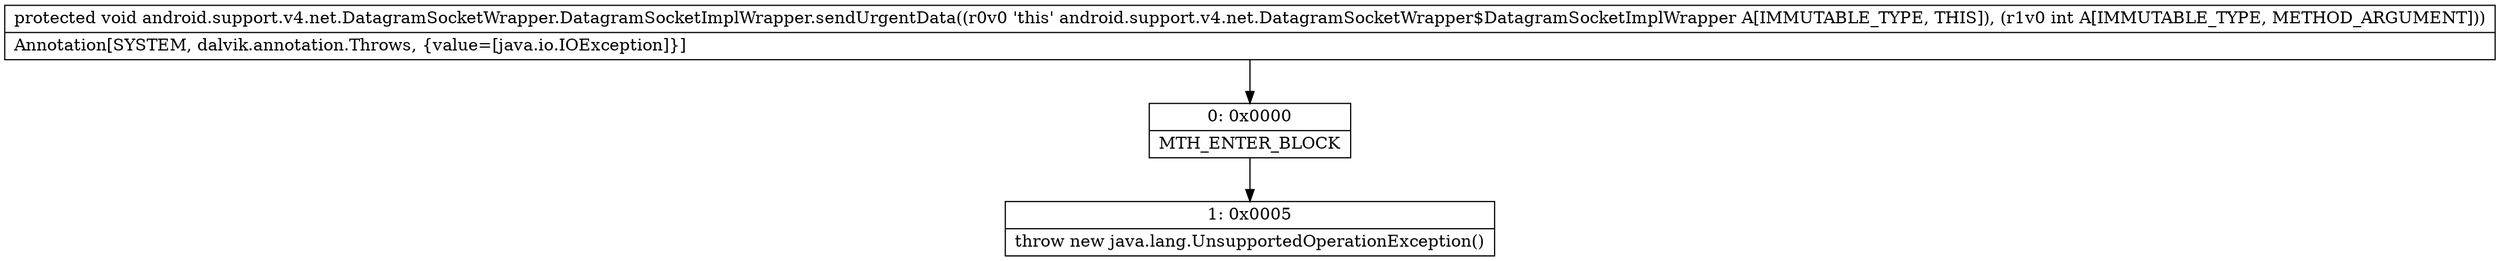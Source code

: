 digraph "CFG forandroid.support.v4.net.DatagramSocketWrapper.DatagramSocketImplWrapper.sendUrgentData(I)V" {
Node_0 [shape=record,label="{0\:\ 0x0000|MTH_ENTER_BLOCK\l}"];
Node_1 [shape=record,label="{1\:\ 0x0005|throw new java.lang.UnsupportedOperationException()\l}"];
MethodNode[shape=record,label="{protected void android.support.v4.net.DatagramSocketWrapper.DatagramSocketImplWrapper.sendUrgentData((r0v0 'this' android.support.v4.net.DatagramSocketWrapper$DatagramSocketImplWrapper A[IMMUTABLE_TYPE, THIS]), (r1v0 int A[IMMUTABLE_TYPE, METHOD_ARGUMENT]))  | Annotation[SYSTEM, dalvik.annotation.Throws, \{value=[java.io.IOException]\}]\l}"];
MethodNode -> Node_0;
Node_0 -> Node_1;
}

